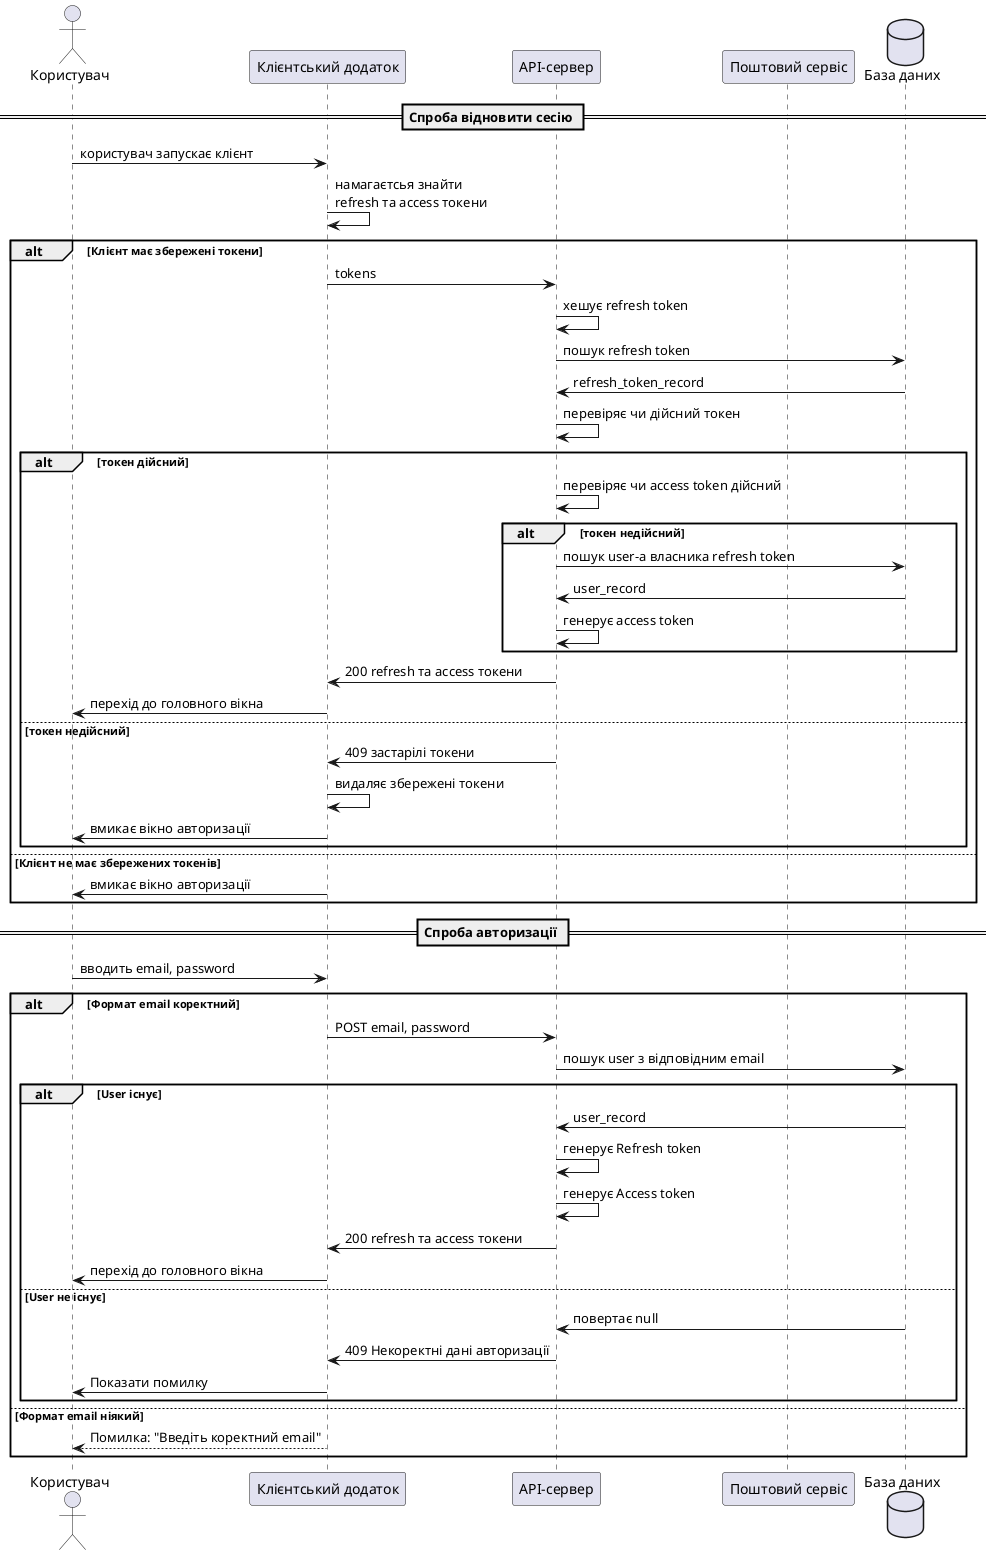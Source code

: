 @startuml auth 

actor "Користувач" as guest
participant "Клієнтський додаток" as client
participant "API-сервер" as api
participant "Поштовий сервіс" as mail
database "База даних" as db

== Спроба відновити сесію ==
guest -> client: користувач запускає клієнт
client -> client: намагаєтсья знайти\nrefresh та access токени
alt Клієнт має збережені токени
    client -> api: tokens
    api -> api: хешує refresh token
    api -> db: пошук refresh token
    db -> api: refresh_token_record
    api -> api: перевіряє чи дійсний токен
    alt токен дійсний
        api -> api: перевіряє чи access token дійсний
        alt токен недійсний
            api -> db: пошук user-а власника refresh token
            db -> api: user_record
            api -> api: генерує access token
        end
        api -> client: 200 refresh та access токени
        client -> guest: перехід до головного вікна
    else токен недійсний 
        api -> client: 409 застарілі токени
        client -> client: видаляє збережені токени
        client -> guest: вмикає вікно авторизації
    end
else Клієнт не має збережених токенів
    client -> guest: вмикає вікно авторизації
end

== Спроба авторизації ==
guest -> client: вводить email, password
alt Формат email коректний
    client -> api: POST email, password
    api -> db: пошук user з відповідним email
    alt User існує
        db -> api: user_record
        api -> api: генерує Refresh token
        api -> api: генерує Aсcess token
        api -> client: 200 refresh та access токени
        client -> guest: перехід до головного вікна
    else User не існує
        db -> api: повертає null
        api -> client: 409 Некоректні дані авторизації
        client -> guest: Показати помилку
    end
else Формат email ніякий
    client --> guest: Помилка: "Введіть коректний email"
end

@enduml